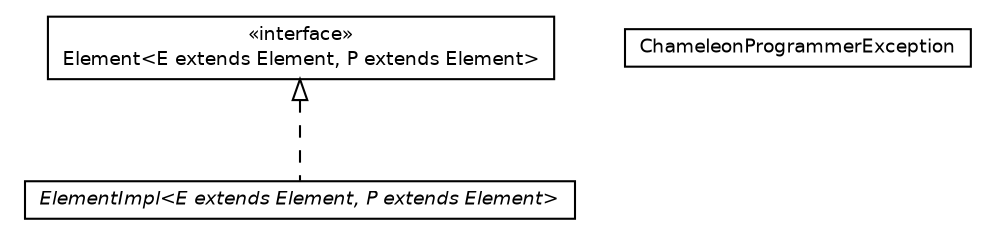 #!/usr/local/bin/dot
#
# Class diagram 
# Generated by UMLGraph version 5.2 (http://www.umlgraph.org/)
#

digraph G {
	edge [fontname="Helvetica",fontsize=10,labelfontname="Helvetica",labelfontsize=10];
	node [fontname="Helvetica",fontsize=10,shape=plaintext];
	nodesep=0.25;
	ranksep=0.5;
	// chameleon.core.element.ElementImpl<E extends chameleon.core.element.Element, P extends chameleon.core.element.Element>
	c680 [label=<<table title="chameleon.core.element.ElementImpl" border="0" cellborder="1" cellspacing="0" cellpadding="2" port="p" href="./ElementImpl.html">
		<tr><td><table border="0" cellspacing="0" cellpadding="1">
<tr><td align="center" balign="center"><font face="Helvetica-Oblique"> ElementImpl&lt;E extends Element, P extends Element&gt; </font></td></tr>
		</table></td></tr>
		</table>>, fontname="Helvetica", fontcolor="black", fontsize=9.0];
	// chameleon.core.element.Element<E extends chameleon.core.element.Element, P extends chameleon.core.element.Element>
	c681 [label=<<table title="chameleon.core.element.Element" border="0" cellborder="1" cellspacing="0" cellpadding="2" port="p" href="./Element.html">
		<tr><td><table border="0" cellspacing="0" cellpadding="1">
<tr><td align="center" balign="center"> &#171;interface&#187; </td></tr>
<tr><td align="center" balign="center"> Element&lt;E extends Element, P extends Element&gt; </td></tr>
		</table></td></tr>
		</table>>, fontname="Helvetica", fontcolor="black", fontsize=9.0];
	// chameleon.core.element.ChameleonProgrammerException
	c682 [label=<<table title="chameleon.core.element.ChameleonProgrammerException" border="0" cellborder="1" cellspacing="0" cellpadding="2" port="p" href="./ChameleonProgrammerException.html">
		<tr><td><table border="0" cellspacing="0" cellpadding="1">
<tr><td align="center" balign="center"> ChameleonProgrammerException </td></tr>
		</table></td></tr>
		</table>>, fontname="Helvetica", fontcolor="black", fontsize=9.0];
	//chameleon.core.element.ElementImpl<E extends chameleon.core.element.Element, P extends chameleon.core.element.Element> implements chameleon.core.element.Element<E extends chameleon.core.element.Element, P extends chameleon.core.element.Element>
	c681:p -> c680:p [dir=back,arrowtail=empty,style=dashed];
}


